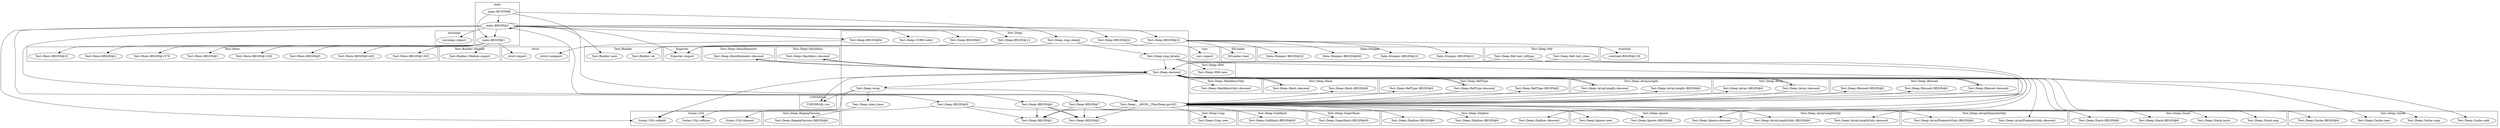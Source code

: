 digraph {
graph [overlap=false]
subgraph cluster_Test_Deep_HashKeysOnly {
	label="Test::Deep::HashKeysOnly";
	"Test::Deep::HashKeysOnly::descend";
}
subgraph cluster_warnings {
	label="warnings";
	"warnings::import";
}
subgraph cluster_vars {
	label="vars";
	"vars::import";
}
subgraph cluster_Test_Deep_Hash {
	label="Test::Deep::Hash";
	"Test::Deep::Hash::BEGIN@6";
	"Test::Deep::Hash::descend";
}
subgraph cluster_Test_Deep_RefType {
	label="Test::Deep::RefType";
	"Test::Deep::RefType::BEGIN@8";
	"Test::Deep::RefType::descend";
	"Test::Deep::RefType::BEGIN@6";
}
subgraph cluster_Test_Deep_Cmp {
	label="Test::Deep::Cmp";
	"Test::Deep::Cmp::new";
}
subgraph cluster_XSLoader {
	label="XSLoader";
	"XSLoader::load";
}
subgraph cluster_Test_Deep_HashElements {
	label="Test::Deep::HashElements";
	"Test::Deep::HashElements::descend";
}
subgraph cluster_Test_Deep_ArrayLengthOnly {
	label="Test::Deep::ArrayLengthOnly";
	"Test::Deep::ArrayLengthOnly::descend";
	"Test::Deep::ArrayLengthOnly::BEGIN@6";
}
subgraph cluster_Test_Deep_MM {
	label="Test::Deep::MM";
	"Test::Deep::MM::new";
}
subgraph cluster_Test_Deep_ArrayLength {
	label="Test::Deep::ArrayLength";
	"Test::Deep::ArrayLength::BEGIN@6";
	"Test::Deep::ArrayLength::descend";
}
subgraph cluster_Test_Builder {
	label="Test::Builder";
	"Test::Builder::ok";
	"Test::Builder::new";
}
subgraph cluster_Data_Dumper {
	label="Data::Dumper";
	"Data::Dumper::BEGIN@22";
	"Data::Dumper::BEGIN@16";
	"Data::Dumper::BEGIN@683";
	"Data::Dumper::BEGIN@20";
}
subgraph cluster_Test_More {
	label="Test::More";
	"Test::More::BEGIN@1305";
	"Test::More::BEGIN@1429";
	"Test::More::BEGIN@5";
	"Test::More::BEGIN@1228";
	"Test::More::BEGIN@3";
	"Test::More::BEGIN@1578";
	"Test::More::BEGIN@4";
	"Test::More::BEGIN@23";
}
subgraph cluster_Test_Deep_Ref {
	label="Test::Deep::Ref";
	"Test::Deep::Ref::test_reftype";
	"Test::Deep::Ref::test_class";
}
subgraph cluster_Test_Deep_ArrayElementsOnly {
	label="Test::Deep::ArrayElementsOnly";
	"Test::Deep::ArrayElementsOnly::descend";
	"Test::Deep::ArrayElementsOnly::BEGIN@6";
}
subgraph cluster_Test_Deep_HashKeys {
	label="Test::Deep::HashKeys";
	"Test::Deep::HashKeys::descend";
}
subgraph cluster_Scalar_Util {
	label="Scalar::Util";
	"Scalar::Util::refaddr";
	"Scalar::Util::reftype";
	"Scalar::Util::blessed";
}
subgraph cluster_UNIVERSAL {
	label="UNIVERSAL";
	"UNIVERSAL::isa";
}
subgraph cluster_Test_Deep_Blessed {
	label="Test::Deep::Blessed";
	"Test::Deep::Blessed::descend";
	"Test::Deep::Blessed::BEGIN@6";
	"Test::Deep::Blessed::BEGIN@8";
}
subgraph cluster_Test_Deep_Array {
	label="Test::Deep::Array";
	"Test::Deep::Array::descend";
	"Test::Deep::Array::BEGIN@6";
}
subgraph cluster_Test_Deep_SubHash {
	label="Test::Deep::SubHash";
	"Test::Deep::SubHash::BEGIN@83";
}
subgraph cluster_Test_Deep {
	label="Test::Deep";
	"Test::Deep::BEGIN@5";
	"Test::Deep::CORE:subst";
	"Test::Deep::class_base";
	"Test::Deep::cmp_details";
	"Test::Deep::descend";
	"Test::Deep::BEGIN@1";
	"Test::Deep::BEGIN@12";
	"Test::Deep::BEGIN@24";
	"Test::Deep::wrap";
	"Test::Deep::BEGIN@8";
	"Test::Deep::cmp_deeply";
	"Test::Deep::BEGIN@94";
	"Test::Deep::__ANON__[Test/Deep.pm:92]";
	"Test::Deep::BEGIN@22";
	"Test::Deep::BEGIN@2";
	"Test::Deep::BEGIN@7";
	"Test::Deep::BEGIN@9";
}
subgraph cluster_strict {
	label="strict";
	"strict::import";
	"strict::unimport";
}
subgraph cluster_Test_Deep_Stack {
	label="Test::Deep::Stack";
	"Test::Deep::Stack::pop";
	"Test::Deep::Stack::BEGIN@8";
	"Test::Deep::Stack::push";
	"Test::Deep::Stack::BEGIN@6";
}
subgraph cluster_Exporter {
	label="Exporter";
	"Exporter::import";
}
subgraph cluster_overload {
	label="overload";
	"overload::BEGIN@139";
}
subgraph cluster_main {
	label="main";
	"main::BEGIN@2";
	"main::BEGIN@1";
	"main::RUNTIME";
}
subgraph cluster_Test_Deep_Cache {
	label="Test::Deep::Cache";
	"Test::Deep::Cache::cmp";
	"Test::Deep::Cache::add";
	"Test::Deep::Cache::BEGIN@6";
	"Test::Deep::Cache::new";
}
subgraph cluster_Test_Deep_RegexpVersion {
	label="Test::Deep::RegexpVersion";
	"Test::Deep::RegexpVersion::BEGIN@6";
}
subgraph cluster_Test_Builder_Module {
	label="Test::Builder::Module";
	"Test::Builder::Module::import";
}
subgraph cluster_Test_Deep_Ignore {
	label="Test::Deep::Ignore";
	"Test::Deep::Ignore::BEGIN@6";
	"Test::Deep::Ignore::descend";
	"Test::Deep::Ignore::new";
}
subgraph cluster_Test_Deep_SuperHash {
	label="Test::Deep::SuperHash";
	"Test::Deep::SuperHash::BEGIN@60";
}
subgraph cluster_Test_Deep_Shallow {
	label="Test::Deep::Shallow";
	"Test::Deep::Shallow::BEGIN@8";
	"Test::Deep::Shallow::descend";
	"Test::Deep::Shallow::BEGIN@6";
}
"Test::Deep::__ANON__[Test/Deep.pm:92]" -> "Test::Deep::RefType::BEGIN@8";
"Test::Deep::BEGIN@8" -> "Test::Deep::Stack::BEGIN@8";
"main::BEGIN@1" -> "Test::More::BEGIN@23";
"Test::Deep::descend" -> "Test::Deep::Array::descend";
"Test::Deep::__ANON__[Test/Deep.pm:92]" -> "Test::Deep::Blessed::BEGIN@6";
"Test::Deep::cmp_details" -> "Test::Deep::Cache::new";
"Test::Deep::BEGIN@5" -> "Exporter::import";
"main::BEGIN@2" -> "Exporter::import";
"Test::Deep::BEGIN@12" -> "Exporter::import";
"Test::Deep::BEGIN@22" -> "Exporter::import";
"Test::Deep::descend" -> "Test::Deep::Stack::pop";
"main::BEGIN@2" -> "Test::Deep::BEGIN@7";
"Test::Deep::descend" -> "Test::Deep::Cache::add";
"main::BEGIN@1" -> "Test::More::BEGIN@4";
"Test::Deep::descend" -> "Test::Deep::Stack::push";
"Test::Deep::__ANON__[Test/Deep.pm:92]" -> "Test::Deep::Cmp::new";
"Test::Deep::__ANON__[Test/Deep.pm:92]" -> "Test::Deep::Hash::BEGIN@6";
"Test::Deep::BEGIN@8" -> "Test::Deep::Stack::BEGIN@6";
"Test::Deep::__ANON__[Test/Deep.pm:92]" -> "Test::Deep::BEGIN@1";
"Test::Deep::BEGIN@7" -> "Test::Deep::BEGIN@1";
"Test::Deep::BEGIN@8" -> "Test::Deep::BEGIN@1";
"Test::Deep::BEGIN@9" -> "Test::Deep::BEGIN@1";
"Test::Deep::__ANON__[Test/Deep.pm:92]" -> "Test::Deep::ArrayElementsOnly::BEGIN@6";
"Test::Deep::Array::descend" -> "Test::Deep::__ANON__[Test/Deep.pm:92]";
"Test::Deep::Ref::test_class" -> "Test::Deep::__ANON__[Test/Deep.pm:92]";
"Test::Deep::Ref::test_reftype" -> "Test::Deep::__ANON__[Test/Deep.pm:92]";
"Test::Deep::wrap" -> "Test::Deep::__ANON__[Test/Deep.pm:92]";
"Test::Deep::Blessed::descend" -> "Test::Deep::__ANON__[Test/Deep.pm:92]";
"Test::Deep::ArrayLength::descend" -> "Test::Deep::__ANON__[Test/Deep.pm:92]";
"main::RUNTIME" -> "Test::Deep::__ANON__[Test/Deep.pm:92]";
"Test::Deep::RefType::descend" -> "Test::Deep::__ANON__[Test/Deep.pm:92]";
"Test::Deep::BEGIN@22" -> "Data::Dumper::BEGIN@16";
"Test::Deep::descend" -> "Scalar::Util::refaddr";
"main::BEGIN@2" -> "Scalar::Util::refaddr";
"Test::Deep::wrap" -> "Scalar::Util::refaddr";
"Test::Deep::__ANON__[Test/Deep.pm:92]" -> "Test::Deep::RefType::BEGIN@6";
"Test::Deep::descend" -> "Test::Deep::Cache::cmp";
"Test::Deep::cmp_details" -> "Test::Deep::MM::new";
"Test::Deep::BEGIN@22" -> "Data::Dumper::BEGIN@683";
"Test::Deep::cmp_deeply" -> "Test::Deep::cmp_details";
"Test::Deep::HashElements::descend" -> "Test::Deep::descend";
"Test::Deep::Ref::test_class" -> "Test::Deep::descend";
"Test::Deep::Ref::test_reftype" -> "Test::Deep::descend";
"Test::Deep::HashKeys::descend" -> "Test::Deep::descend";
"Test::Deep::Array::descend" -> "Test::Deep::descend";
"Test::Deep::Blessed::descend" -> "Test::Deep::descend";
"Test::Deep::Hash::descend" -> "Test::Deep::descend";
"Test::Deep::ArrayLength::descend" -> "Test::Deep::descend";
"Test::Deep::cmp_details" -> "Test::Deep::descend";
"Test::Deep::RefType::descend" -> "Test::Deep::descend";
"Test::Deep::descend" -> "Test::Deep::Ignore::descend";
"Test::Deep::class_base" -> "Scalar::Util::blessed";
"main::BEGIN@2" -> "Test::Deep::BEGIN@24";
"main::BEGIN@1" -> "Test::More::BEGIN@1429";
"main::BEGIN@2" -> "Test::Deep::BEGIN@5";
"Test::Deep::BEGIN@22" -> "XSLoader::load";
"main::BEGIN@2" -> "main::BEGIN@1";
"main::RUNTIME" -> "main::BEGIN@1";
"main::BEGIN@1" -> "Test::More::BEGIN@1578";
"Test::Deep::descend" -> "Test::Deep::ArrayLength::descend";
"main::BEGIN@2" -> "Test::Deep::BEGIN@94";
"Test::Deep::descend" -> "Test::Deep::Shallow::descend";
"Test::Deep::BEGIN@22" -> "overload::BEGIN@139";
"main::BEGIN@2" -> "Test::Deep::BEGIN@9";
"main::BEGIN@1" -> "Test::More::BEGIN@3";
"Test::Deep::BEGIN@7" -> "Test::Deep::Cache::BEGIN@6";
"main::BEGIN@2" -> "Test::Deep::CORE:subst";
"Test::Deep::__ANON__[Test/Deep.pm:92]" -> "Test::Deep::ArrayLengthOnly::BEGIN@6";
"Test::Deep::wrap" -> "Test::Deep::class_base";
"Test::Deep::BEGIN@22" -> "Data::Dumper::BEGIN@22";
"Test::Deep::descend" -> "Test::Deep::RefType::descend";
"Test::Deep::descend" -> "Test::Deep::ArrayLengthOnly::descend";
"Test::Deep::descend" -> "Test::Deep::HashElements::descend";
"Test::Deep::__ANON__[Test/Deep.pm:92]" -> "Test::Deep::Array::BEGIN@6";
"Test::Deep::__ANON__[Test/Deep.pm:92]" -> "Test::Deep::ArrayLength::BEGIN@6";
"Test::Deep::BEGIN@9" -> "Test::Deep::RegexpVersion::BEGIN@6";
"Test::Deep::__ANON__[Test/Deep.pm:92]" -> "Test::Deep::BEGIN@2";
"Test::Deep::BEGIN@7" -> "Test::Deep::BEGIN@2";
"Test::Deep::BEGIN@8" -> "Test::Deep::BEGIN@2";
"Test::Deep::BEGIN@9" -> "Test::Deep::BEGIN@2";
"Test::Deep::class_base" -> "Scalar::Util::reftype";
"Test::Deep::descend" -> "Test::Deep::ArrayElementsOnly::descend";
"Test::Deep::descend" -> "Test::Deep::HashKeysOnly::descend";
"Test::Deep::BEGIN@94" -> "strict::unimport";
"Test::Deep::__ANON__[Test/Deep.pm:92]" -> "Test::Deep::SuperHash::BEGIN@60";
"Test::Deep::__ANON__[Test/Deep.pm:92]" -> "Test::Deep::Shallow::BEGIN@8";
"Test::Deep::__ANON__[Test/Deep.pm:92]" -> "Test::Deep::Shallow::BEGIN@6";
"Test::Deep::descend" -> "UNIVERSAL::isa";
"Test::Deep::wrap" -> "UNIVERSAL::isa";
"Test::Deep::__ANON__[Test/Deep.pm:92]" -> "Test::Deep::SubHash::BEGIN@83";
"main::BEGIN@1" -> "Test::More::BEGIN@1228";
"main::BEGIN@2" -> "Test::Deep::BEGIN@8";
"main::BEGIN@2" -> "warnings::import";
"Test::Deep::cmp_deeply" -> "Test::Builder::ok";
"Test::Deep::__ANON__[Test/Deep.pm:92]" -> "Test::Deep::Ignore::new";
"Test::Deep::BEGIN@22" -> "Data::Dumper::BEGIN@20";
"Test::Deep::descend" -> "Test::Deep::HashKeys::descend";
"Test::Deep::descend" -> "Test::Deep::wrap";
"Test::Deep::BEGIN@24" -> "vars::import";
"main::BEGIN@2" -> "Test::Builder::new";
"Test::Deep::descend" -> "Test::Deep::Hash::descend";
"main::RUNTIME" -> "Test::Deep::cmp_deeply";
"main::BEGIN@2" -> "main::BEGIN@2";
"main::RUNTIME" -> "main::BEGIN@2";
"Test::Deep::__ANON__[Test/Deep.pm:92]" -> "Test::Deep::Blessed::BEGIN@8";
"main::BEGIN@1" -> "Test::Builder::Module::import";
"main::BEGIN@1" -> "Test::More::BEGIN@1305";
"Test::Deep::descend" -> "Test::Deep::Blessed::descend";
"main::BEGIN@2" -> "Test::Deep::BEGIN@12";
"Test::Deep::__ANON__[Test/Deep.pm:92]" -> "Test::Deep::Ignore::BEGIN@6";
"main::BEGIN@1" -> "Test::More::BEGIN@5";
"main::BEGIN@2" -> "Test::Deep::BEGIN@22";
"main::BEGIN@1" -> "strict::import";
}
